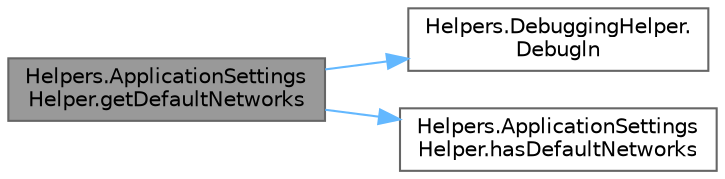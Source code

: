 digraph "Helpers.ApplicationSettingsHelper.getDefaultNetworks"
{
 // LATEX_PDF_SIZE
  bgcolor="transparent";
  edge [fontname=Helvetica,fontsize=10,labelfontname=Helvetica,labelfontsize=10];
  node [fontname=Helvetica,fontsize=10,shape=box,height=0.2,width=0.4];
  rankdir="LR";
  Node1 [id="Node000001",label="Helpers.ApplicationSettings\lHelper.getDefaultNetworks",height=0.2,width=0.4,color="gray40", fillcolor="grey60", style="filled", fontcolor="black",tooltip=" "];
  Node1 -> Node2 [id="edge1_Node000001_Node000002",color="steelblue1",style="solid",tooltip=" "];
  Node2 [id="Node000002",label="Helpers.DebuggingHelper.\lDebugln",height=0.2,width=0.4,color="grey40", fillcolor="white", style="filled",URL="$class_helpers_1_1_debugging_helper.html#ac446f43e6c9df2e528e55c235b25cd6c",tooltip=" "];
  Node1 -> Node3 [id="edge2_Node000001_Node000003",color="steelblue1",style="solid",tooltip=" "];
  Node3 [id="Node000003",label="Helpers.ApplicationSettings\lHelper.hasDefaultNetworks",height=0.2,width=0.4,color="grey40", fillcolor="white", style="filled",URL="$class_helpers_1_1_application_settings_helper.html#a424beefc3105419853e0ade079851788",tooltip=" "];
}
